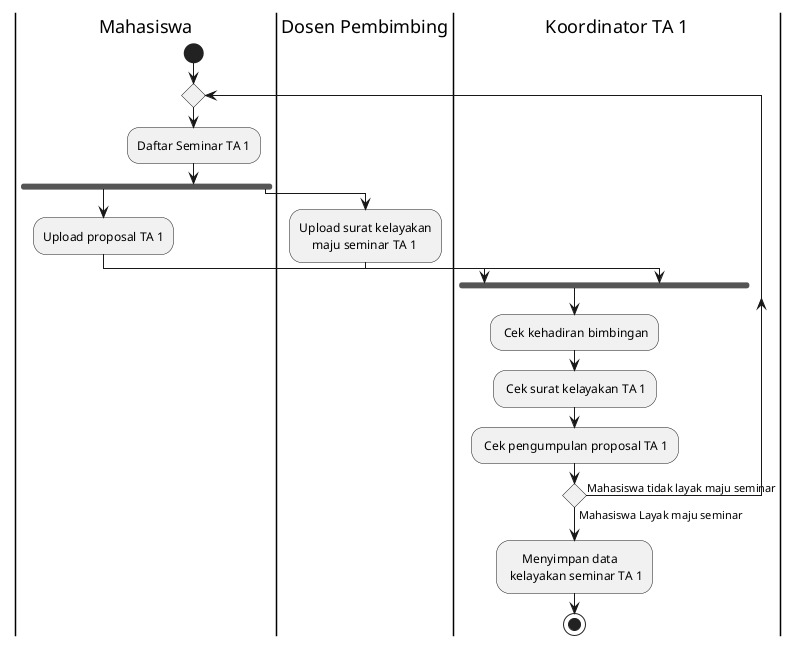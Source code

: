 @startuml
|Mahasiswa|
start
repeat
:Daftar Seminar TA 1;
fork
|Mahasiswa|
:Upload proposal TA 1;
fork again
|Dosen Pembimbing|
:Upload surat kelayakan
    maju seminar TA 1;
|Koordinator TA 1|
end fork
: Cek kehadiran bimbingan;
: Cek surat kelayakan TA 1;
: Cek pengumpulan proposal TA 1;
repeat while () is (Mahasiswa tidak layak maju seminar) not (Mahasiswa Layak maju seminar)
  :     Menyimpan data
   kelayakan seminar TA 1;
  stop
@enduml
